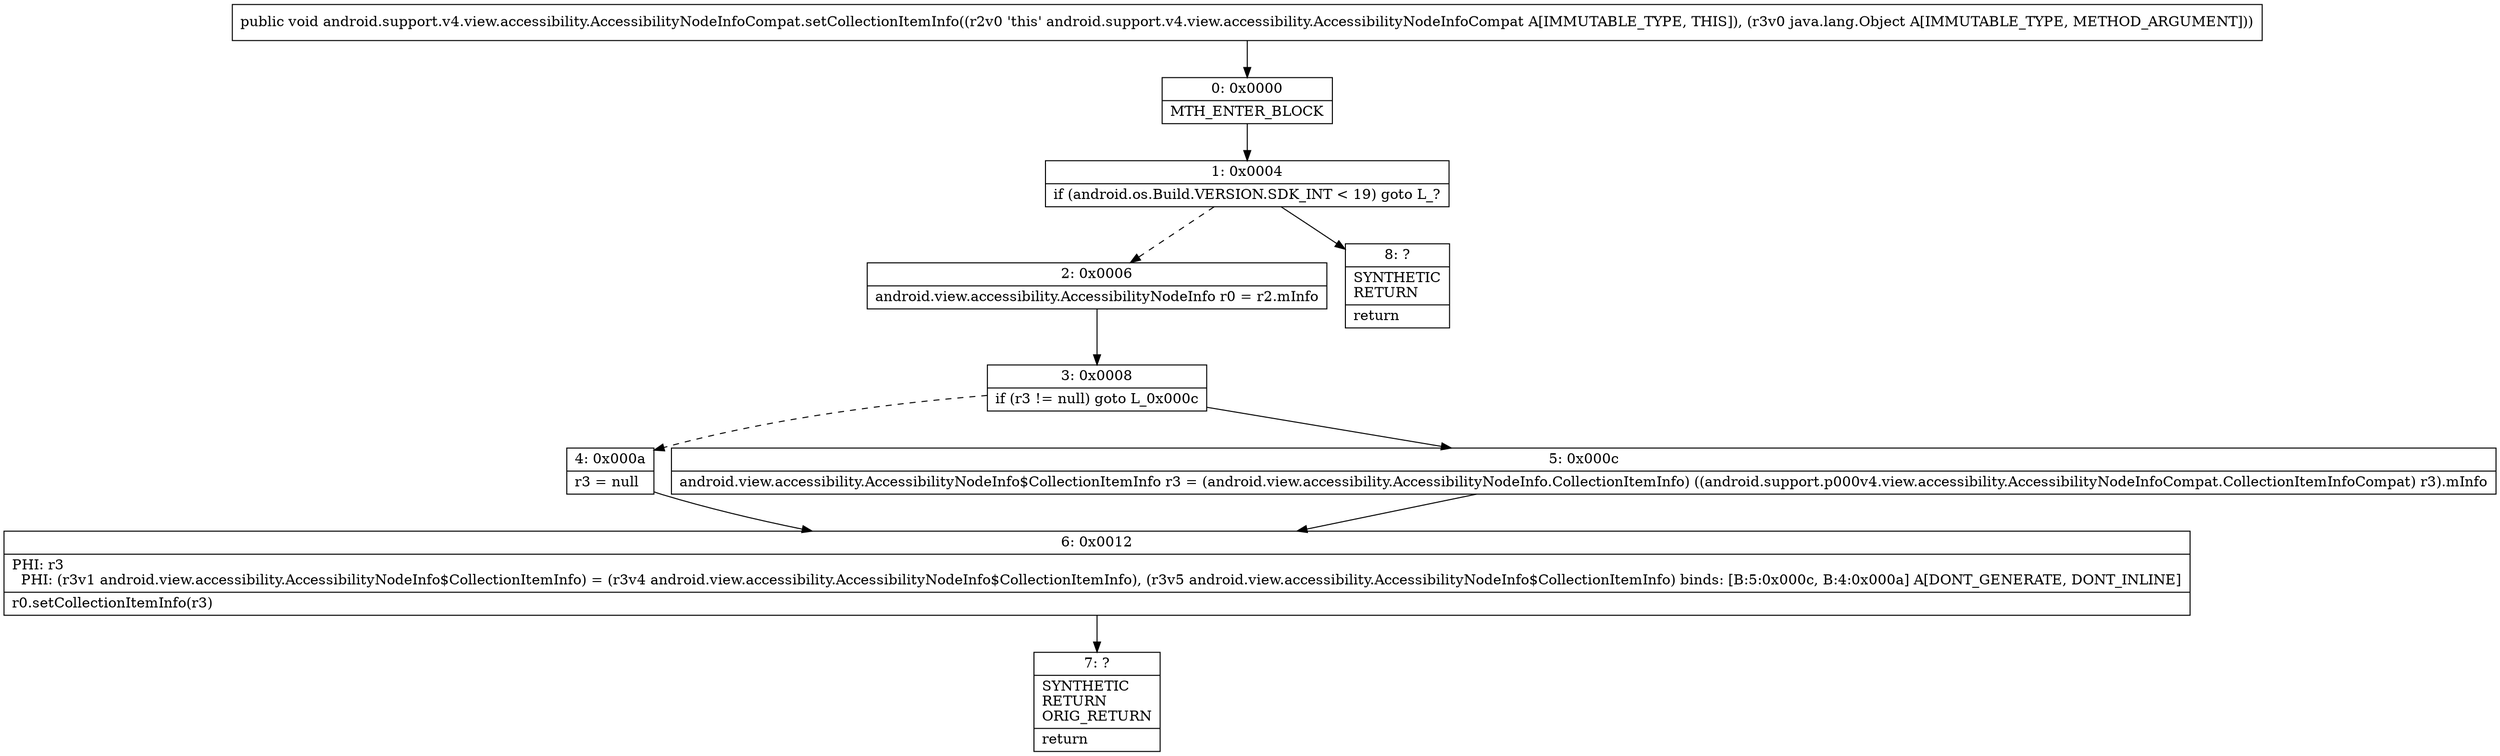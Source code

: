 digraph "CFG forandroid.support.v4.view.accessibility.AccessibilityNodeInfoCompat.setCollectionItemInfo(Ljava\/lang\/Object;)V" {
Node_0 [shape=record,label="{0\:\ 0x0000|MTH_ENTER_BLOCK\l}"];
Node_1 [shape=record,label="{1\:\ 0x0004|if (android.os.Build.VERSION.SDK_INT \< 19) goto L_?\l}"];
Node_2 [shape=record,label="{2\:\ 0x0006|android.view.accessibility.AccessibilityNodeInfo r0 = r2.mInfo\l}"];
Node_3 [shape=record,label="{3\:\ 0x0008|if (r3 != null) goto L_0x000c\l}"];
Node_4 [shape=record,label="{4\:\ 0x000a|r3 = null\l}"];
Node_5 [shape=record,label="{5\:\ 0x000c|android.view.accessibility.AccessibilityNodeInfo$CollectionItemInfo r3 = (android.view.accessibility.AccessibilityNodeInfo.CollectionItemInfo) ((android.support.p000v4.view.accessibility.AccessibilityNodeInfoCompat.CollectionItemInfoCompat) r3).mInfo\l}"];
Node_6 [shape=record,label="{6\:\ 0x0012|PHI: r3 \l  PHI: (r3v1 android.view.accessibility.AccessibilityNodeInfo$CollectionItemInfo) = (r3v4 android.view.accessibility.AccessibilityNodeInfo$CollectionItemInfo), (r3v5 android.view.accessibility.AccessibilityNodeInfo$CollectionItemInfo) binds: [B:5:0x000c, B:4:0x000a] A[DONT_GENERATE, DONT_INLINE]\l|r0.setCollectionItemInfo(r3)\l}"];
Node_7 [shape=record,label="{7\:\ ?|SYNTHETIC\lRETURN\lORIG_RETURN\l|return\l}"];
Node_8 [shape=record,label="{8\:\ ?|SYNTHETIC\lRETURN\l|return\l}"];
MethodNode[shape=record,label="{public void android.support.v4.view.accessibility.AccessibilityNodeInfoCompat.setCollectionItemInfo((r2v0 'this' android.support.v4.view.accessibility.AccessibilityNodeInfoCompat A[IMMUTABLE_TYPE, THIS]), (r3v0 java.lang.Object A[IMMUTABLE_TYPE, METHOD_ARGUMENT])) }"];
MethodNode -> Node_0;
Node_0 -> Node_1;
Node_1 -> Node_2[style=dashed];
Node_1 -> Node_8;
Node_2 -> Node_3;
Node_3 -> Node_4[style=dashed];
Node_3 -> Node_5;
Node_4 -> Node_6;
Node_5 -> Node_6;
Node_6 -> Node_7;
}

